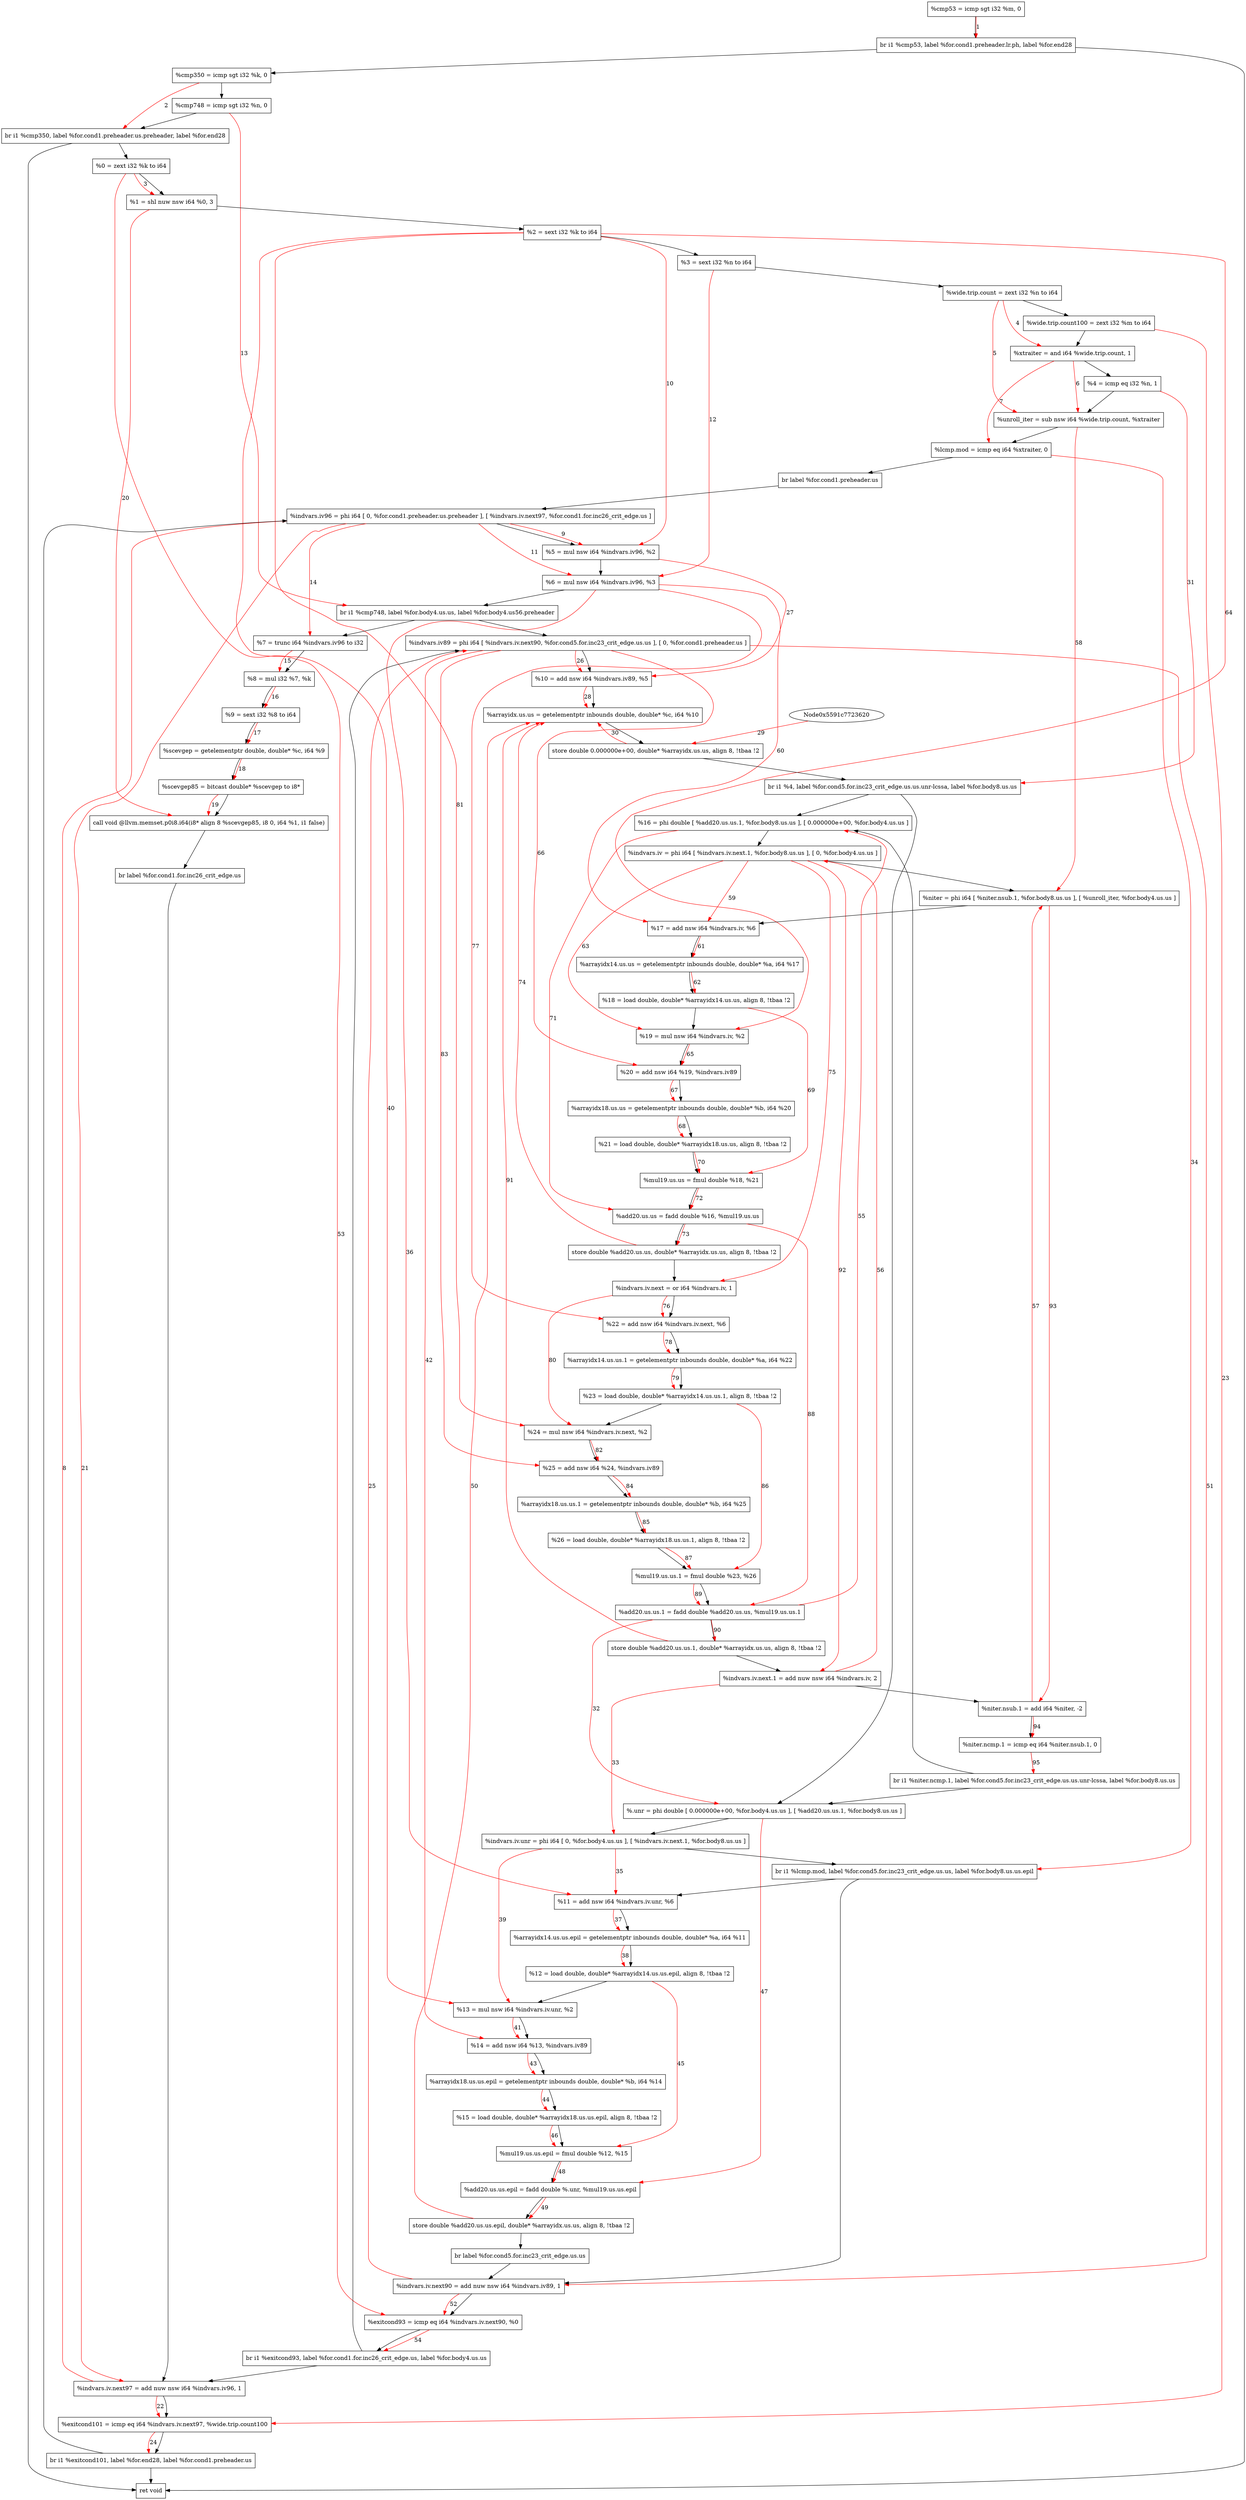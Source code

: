 digraph "CDFG for'func' function" {
	Node0x5591c7720d80[shape=record, label="  %cmp53 = icmp sgt i32 %m, 0"]
	Node0x5591c76aac98[shape=record, label="  br i1 %cmp53, label %for.cond1.preheader.lr.ph, label %for.end28"]
	Node0x5591c7721010[shape=record, label="  %cmp350 = icmp sgt i32 %k, 0"]
	Node0x5591c77210a0[shape=record, label="  %cmp748 = icmp sgt i32 %n, 0"]
	Node0x5591c76aadb8[shape=record, label="  br i1 %cmp350, label %for.cond1.preheader.us.preheader, label %for.end28"]
	Node0x5591c77206c8[shape=record, label="  %0 = zext i32 %k to i64"]
	Node0x5591c7721380[shape=record, label="  %1 = shl nuw nsw i64 %0, 3"]
	Node0x5591c77213f8[shape=record, label="  %2 = sext i32 %k to i64"]
	Node0x5591c7721458[shape=record, label="  %3 = sext i32 %n to i64"]
	Node0x5591c77214b8[shape=record, label="  %wide.trip.count = zext i32 %n to i64"]
	Node0x5591c7721578[shape=record, label="  %wide.trip.count100 = zext i32 %m to i64"]
	Node0x5591c7721650[shape=record, label="  %xtraiter = and i64 %wide.trip.count, 1"]
	Node0x5591c7721720[shape=record, label="  %4 = icmp eq i32 %n, 1"]
	Node0x5591c77217e0[shape=record, label="  %unroll_iter = sub nsw i64 %wide.trip.count, %xtraiter"]
	Node0x5591c7721880[shape=record, label="  %lcmp.mod = icmp eq i64 %xtraiter, 0"]
	Node0x5591c7721a18[shape=record, label="  br label %for.cond1.preheader.us"]
	Node0x5591c7721bb8[shape=record, label="  %indvars.iv96 = phi i64 [ 0, %for.cond1.preheader.us.preheader ], [ %indvars.iv.next97, %for.cond1.for.inc26_crit_edge.us ]"]
	Node0x5591c7721c80[shape=record, label="  %5 = mul nsw i64 %indvars.iv96, %2"]
	Node0x5591c7721cf0[shape=record, label="  %6 = mul nsw i64 %indvars.iv96, %3"]
	Node0x5591c76b6228[shape=record, label="  br i1 %cmp748, label %for.body4.us.us, label %for.body4.us56.preheader"]
	Node0x5591c7721ee8[shape=record, label="  %7 = trunc i64 %indvars.iv96 to i32"]
	Node0x5591c7721f90[shape=record, label="  %8 = mul i32 %7, %k"]
	Node0x5591c7721fe8[shape=record, label="  %9 = sext i32 %8 to i64"]
	Node0x5591c7722060[shape=record, label="  %scevgep = getelementptr double, double* %c, i64 %9"]
	Node0x5591c77220c8[shape=record, label="  %scevgep85 = bitcast double* %scevgep to i8*"]
	Node0x5591c77227f8[shape=record, label="  call void @llvm.memset.p0i8.i64(i8* align 8 %scevgep85, i8 0, i64 %1, i1 false)"]
	Node0x5591c7722898[shape=record, label="  br label %for.cond1.for.inc26_crit_edge.us"]
	Node0x5591c7722910[shape=record, label="  %indvars.iv.next97 = add nuw nsw i64 %indvars.iv96, 1"]
	Node0x5591c7722980[shape=record, label="  %exitcond101 = icmp eq i64 %indvars.iv.next97, %wide.trip.count100"]
	Node0x5591c76b6588[shape=record, label="  br i1 %exitcond101, label %for.end28, label %for.cond1.preheader.us"]
	Node0x5591c7722a88[shape=record, label="  %indvars.iv89 = phi i64 [ %indvars.iv.next90, %for.cond5.for.inc23_crit_edge.us.us ], [ 0, %for.cond1.preheader.us ]"]
	Node0x5591c7722b50[shape=record, label="  %10 = add nsw i64 %indvars.iv89, %5"]
	Node0x5591c7722bc0[shape=record, label="  %arrayidx.us.us = getelementptr inbounds double, double* %c, i64 %10"]
	Node0x5591c7723690[shape=record, label="  store double 0.000000e+00, double* %arrayidx.us.us, align 8, !tbaa !2"]
	Node0x5591c7724868[shape=record, label="  br i1 %4, label %for.cond5.for.inc23_crit_edge.us.us.unr-lcssa, label %for.body8.us.us"]
	Node0x5591c7725198[shape=record, label="  %.unr = phi double [ 0.000000e+00, %for.body4.us.us ], [ %add20.us.us.1, %for.body8.us.us ]"]
	Node0x5591c7725338[shape=record, label="  %indvars.iv.unr = phi i64 [ 0, %for.body4.us.us ], [ %indvars.iv.next.1, %for.body8.us.us ]"]
	Node0x5591c7725548[shape=record, label="  br i1 %lcmp.mod, label %for.cond5.for.inc23_crit_edge.us.us, label %for.body8.us.us.epil"]
	Node0x5591c77255f0[shape=record, label="  %11 = add nsw i64 %indvars.iv.unr, %6"]
	Node0x5591c7725660[shape=record, label="  %arrayidx14.us.us.epil = getelementptr inbounds double, double* %a, i64 %11"]
	Node0x5591c7725498[shape=record, label="  %12 = load double, double* %arrayidx14.us.us.epil, align 8, !tbaa !2"]
	Node0x5591c7725d80[shape=record, label="  %13 = mul nsw i64 %indvars.iv.unr, %2"]
	Node0x5591c7725df0[shape=record, label="  %14 = add nsw i64 %13, %indvars.iv89"]
	Node0x5591c7725e60[shape=record, label="  %arrayidx18.us.us.epil = getelementptr inbounds double, double* %b, i64 %14"]
	Node0x5591c7725ef8[shape=record, label="  %15 = load double, double* %arrayidx18.us.us.epil, align 8, !tbaa !2"]
	Node0x5591c7725f70[shape=record, label="  %mul19.us.us.epil = fmul double %12, %15"]
	Node0x5591c7726010[shape=record, label="  %add20.us.us.epil = fadd double %.unr, %mul19.us.us.epil"]
	Node0x5591c77260b0[shape=record, label="  store double %add20.us.us.epil, double* %arrayidx.us.us, align 8, !tbaa !2"]
	Node0x5591c7726118[shape=record, label="  br label %for.cond5.for.inc23_crit_edge.us.us"]
	Node0x5591c7726190[shape=record, label="  %indvars.iv.next90 = add nuw nsw i64 %indvars.iv89, 1"]
	Node0x5591c7726200[shape=record, label="  %exitcond93 = icmp eq i64 %indvars.iv.next90, %0"]
	Node0x5591c7726288[shape=record, label="  br i1 %exitcond93, label %for.cond1.for.inc26_crit_edge.us, label %for.body4.us.us"]
	Node0x5591c77262d8[shape=record, label="  %16 = phi double [ %add20.us.us.1, %for.body8.us.us ], [ 0.000000e+00, %for.body4.us.us ]"]
	Node0x5591c7726378[shape=record, label="  %indvars.iv = phi i64 [ %indvars.iv.next.1, %for.body8.us.us ], [ 0, %for.body4.us.us ]"]
	Node0x5591c7726418[shape=record, label="  %niter = phi i64 [ %niter.nsub.1, %for.body8.us.us ], [ %unroll_iter, %for.body4.us.us ]"]
	Node0x5591c77264e0[shape=record, label="  %17 = add nsw i64 %indvars.iv, %6"]
	Node0x5591c7726550[shape=record, label="  %arrayidx14.us.us = getelementptr inbounds double, double* %a, i64 %17"]
	Node0x5591c7721dc8[shape=record, label="  %18 = load double, double* %arrayidx14.us.us, align 8, !tbaa !2"]
	Node0x5591c7726630[shape=record, label="  %19 = mul nsw i64 %indvars.iv, %2"]
	Node0x5591c77266a0[shape=record, label="  %20 = add nsw i64 %19, %indvars.iv89"]
	Node0x5591c7726710[shape=record, label="  %arrayidx18.us.us = getelementptr inbounds double, double* %b, i64 %20"]
	Node0x5591c77219b8[shape=record, label="  %21 = load double, double* %arrayidx18.us.us, align 8, !tbaa !2"]
	Node0x5591c77267c0[shape=record, label="  %mul19.us.us = fmul double %18, %21"]
	Node0x5591c7726830[shape=record, label="  %add20.us.us = fadd double %16, %mul19.us.us"]
	Node0x5591c77268a0[shape=record, label="  store double %add20.us.us, double* %arrayidx.us.us, align 8, !tbaa !2"]
	Node0x5591c7726920[shape=record, label="  %indvars.iv.next = or i64 %indvars.iv, 1"]
	Node0x5591c77269f0[shape=record, label="  %22 = add nsw i64 %indvars.iv.next, %6"]
	Node0x5591c7726a60[shape=record, label="  %arrayidx14.us.us.1 = getelementptr inbounds double, double* %a, i64 %22"]
	Node0x5591c7727148[shape=record, label="  %23 = load double, double* %arrayidx14.us.us.1, align 8, !tbaa !2"]
	Node0x5591c77271c0[shape=record, label="  %24 = mul nsw i64 %indvars.iv.next, %2"]
	Node0x5591c7727230[shape=record, label="  %25 = add nsw i64 %24, %indvars.iv89"]
	Node0x5591c77272a0[shape=record, label="  %arrayidx18.us.us.1 = getelementptr inbounds double, double* %b, i64 %25"]
	Node0x5591c7727338[shape=record, label="  %26 = load double, double* %arrayidx18.us.us.1, align 8, !tbaa !2"]
	Node0x5591c77273b0[shape=record, label="  %mul19.us.us.1 = fmul double %23, %26"]
	Node0x5591c7727420[shape=record, label="  %add20.us.us.1 = fadd double %add20.us.us, %mul19.us.us.1"]
	Node0x5591c7727490[shape=record, label="  store double %add20.us.us.1, double* %arrayidx.us.us, align 8, !tbaa !2"]
	Node0x5591c7727510[shape=record, label="  %indvars.iv.next.1 = add nuw nsw i64 %indvars.iv, 2"]
	Node0x5591c7727580[shape=record, label="  %niter.nsub.1 = add i64 %niter, -2"]
	Node0x5591c77275f0[shape=record, label="  %niter.ncmp.1 = icmp eq i64 %niter.nsub.1, 0"]
	Node0x5591c76b6348[shape=record, label="  br i1 %niter.ncmp.1, label %for.cond5.for.inc23_crit_edge.us.us.unr-lcssa, label %for.body8.us.us"]
	Node0x5591c7724620[shape=record, label="  ret void"]
	Node0x5591c7720d80 -> Node0x5591c76aac98
	Node0x5591c76aac98 -> Node0x5591c7721010
	Node0x5591c76aac98 -> Node0x5591c7724620
	Node0x5591c7721010 -> Node0x5591c77210a0
	Node0x5591c77210a0 -> Node0x5591c76aadb8
	Node0x5591c76aadb8 -> Node0x5591c77206c8
	Node0x5591c76aadb8 -> Node0x5591c7724620
	Node0x5591c77206c8 -> Node0x5591c7721380
	Node0x5591c7721380 -> Node0x5591c77213f8
	Node0x5591c77213f8 -> Node0x5591c7721458
	Node0x5591c7721458 -> Node0x5591c77214b8
	Node0x5591c77214b8 -> Node0x5591c7721578
	Node0x5591c7721578 -> Node0x5591c7721650
	Node0x5591c7721650 -> Node0x5591c7721720
	Node0x5591c7721720 -> Node0x5591c77217e0
	Node0x5591c77217e0 -> Node0x5591c7721880
	Node0x5591c7721880 -> Node0x5591c7721a18
	Node0x5591c7721a18 -> Node0x5591c7721bb8
	Node0x5591c7721bb8 -> Node0x5591c7721c80
	Node0x5591c7721c80 -> Node0x5591c7721cf0
	Node0x5591c7721cf0 -> Node0x5591c76b6228
	Node0x5591c76b6228 -> Node0x5591c7722a88
	Node0x5591c76b6228 -> Node0x5591c7721ee8
	Node0x5591c7721ee8 -> Node0x5591c7721f90
	Node0x5591c7721f90 -> Node0x5591c7721fe8
	Node0x5591c7721fe8 -> Node0x5591c7722060
	Node0x5591c7722060 -> Node0x5591c77220c8
	Node0x5591c77220c8 -> Node0x5591c77227f8
	Node0x5591c77227f8 -> Node0x5591c7722898
	Node0x5591c7722898 -> Node0x5591c7722910
	Node0x5591c7722910 -> Node0x5591c7722980
	Node0x5591c7722980 -> Node0x5591c76b6588
	Node0x5591c76b6588 -> Node0x5591c7724620
	Node0x5591c76b6588 -> Node0x5591c7721bb8
	Node0x5591c7722a88 -> Node0x5591c7722b50
	Node0x5591c7722b50 -> Node0x5591c7722bc0
	Node0x5591c7722bc0 -> Node0x5591c7723690
	Node0x5591c7723690 -> Node0x5591c7724868
	Node0x5591c7724868 -> Node0x5591c7725198
	Node0x5591c7724868 -> Node0x5591c77262d8
	Node0x5591c7725198 -> Node0x5591c7725338
	Node0x5591c7725338 -> Node0x5591c7725548
	Node0x5591c7725548 -> Node0x5591c7726190
	Node0x5591c7725548 -> Node0x5591c77255f0
	Node0x5591c77255f0 -> Node0x5591c7725660
	Node0x5591c7725660 -> Node0x5591c7725498
	Node0x5591c7725498 -> Node0x5591c7725d80
	Node0x5591c7725d80 -> Node0x5591c7725df0
	Node0x5591c7725df0 -> Node0x5591c7725e60
	Node0x5591c7725e60 -> Node0x5591c7725ef8
	Node0x5591c7725ef8 -> Node0x5591c7725f70
	Node0x5591c7725f70 -> Node0x5591c7726010
	Node0x5591c7726010 -> Node0x5591c77260b0
	Node0x5591c77260b0 -> Node0x5591c7726118
	Node0x5591c7726118 -> Node0x5591c7726190
	Node0x5591c7726190 -> Node0x5591c7726200
	Node0x5591c7726200 -> Node0x5591c7726288
	Node0x5591c7726288 -> Node0x5591c7722910
	Node0x5591c7726288 -> Node0x5591c7722a88
	Node0x5591c77262d8 -> Node0x5591c7726378
	Node0x5591c7726378 -> Node0x5591c7726418
	Node0x5591c7726418 -> Node0x5591c77264e0
	Node0x5591c77264e0 -> Node0x5591c7726550
	Node0x5591c7726550 -> Node0x5591c7721dc8
	Node0x5591c7721dc8 -> Node0x5591c7726630
	Node0x5591c7726630 -> Node0x5591c77266a0
	Node0x5591c77266a0 -> Node0x5591c7726710
	Node0x5591c7726710 -> Node0x5591c77219b8
	Node0x5591c77219b8 -> Node0x5591c77267c0
	Node0x5591c77267c0 -> Node0x5591c7726830
	Node0x5591c7726830 -> Node0x5591c77268a0
	Node0x5591c77268a0 -> Node0x5591c7726920
	Node0x5591c7726920 -> Node0x5591c77269f0
	Node0x5591c77269f0 -> Node0x5591c7726a60
	Node0x5591c7726a60 -> Node0x5591c7727148
	Node0x5591c7727148 -> Node0x5591c77271c0
	Node0x5591c77271c0 -> Node0x5591c7727230
	Node0x5591c7727230 -> Node0x5591c77272a0
	Node0x5591c77272a0 -> Node0x5591c7727338
	Node0x5591c7727338 -> Node0x5591c77273b0
	Node0x5591c77273b0 -> Node0x5591c7727420
	Node0x5591c7727420 -> Node0x5591c7727490
	Node0x5591c7727490 -> Node0x5591c7727510
	Node0x5591c7727510 -> Node0x5591c7727580
	Node0x5591c7727580 -> Node0x5591c77275f0
	Node0x5591c77275f0 -> Node0x5591c76b6348
	Node0x5591c76b6348 -> Node0x5591c7725198
	Node0x5591c76b6348 -> Node0x5591c77262d8
edge [color=red]
	Node0x5591c7720d80 -> Node0x5591c76aac98[label="1"]
	Node0x5591c7721010 -> Node0x5591c76aadb8[label="2"]
	Node0x5591c77206c8 -> Node0x5591c7721380[label="3"]
	Node0x5591c77214b8 -> Node0x5591c7721650[label="4"]
	Node0x5591c77214b8 -> Node0x5591c77217e0[label="5"]
	Node0x5591c7721650 -> Node0x5591c77217e0[label="6"]
	Node0x5591c7721650 -> Node0x5591c7721880[label="7"]
	Node0x5591c7722910 -> Node0x5591c7721bb8[label="8"]
	Node0x5591c7721bb8 -> Node0x5591c7721c80[label="9"]
	Node0x5591c77213f8 -> Node0x5591c7721c80[label="10"]
	Node0x5591c7721bb8 -> Node0x5591c7721cf0[label="11"]
	Node0x5591c7721458 -> Node0x5591c7721cf0[label="12"]
	Node0x5591c77210a0 -> Node0x5591c76b6228[label="13"]
	Node0x5591c7721bb8 -> Node0x5591c7721ee8[label="14"]
	Node0x5591c7721ee8 -> Node0x5591c7721f90[label="15"]
	Node0x5591c7721f90 -> Node0x5591c7721fe8[label="16"]
	Node0x5591c7721fe8 -> Node0x5591c7722060[label="17"]
	Node0x5591c7722060 -> Node0x5591c77220c8[label="18"]
	Node0x5591c77220c8 -> Node0x5591c77227f8[label="19"]
	Node0x5591c7721380 -> Node0x5591c77227f8[label="20"]
	Node0x5591c7721bb8 -> Node0x5591c7722910[label="21"]
	Node0x5591c7722910 -> Node0x5591c7722980[label="22"]
	Node0x5591c7721578 -> Node0x5591c7722980[label="23"]
	Node0x5591c7722980 -> Node0x5591c76b6588[label="24"]
	Node0x5591c7726190 -> Node0x5591c7722a88[label="25"]
	Node0x5591c7722a88 -> Node0x5591c7722b50[label="26"]
	Node0x5591c7721c80 -> Node0x5591c7722b50[label="27"]
	Node0x5591c7722b50 -> Node0x5591c7722bc0[label="28"]
	Node0x5591c7723620 -> Node0x5591c7723690[label="29"]
	Node0x5591c7723690 -> Node0x5591c7722bc0[label="30"]
	Node0x5591c7721720 -> Node0x5591c7724868[label="31"]
	Node0x5591c7727420 -> Node0x5591c7725198[label="32"]
	Node0x5591c7727510 -> Node0x5591c7725338[label="33"]
	Node0x5591c7721880 -> Node0x5591c7725548[label="34"]
	Node0x5591c7725338 -> Node0x5591c77255f0[label="35"]
	Node0x5591c7721cf0 -> Node0x5591c77255f0[label="36"]
	Node0x5591c77255f0 -> Node0x5591c7725660[label="37"]
	Node0x5591c7725660 -> Node0x5591c7725498[label="38"]
	Node0x5591c7725338 -> Node0x5591c7725d80[label="39"]
	Node0x5591c77213f8 -> Node0x5591c7725d80[label="40"]
	Node0x5591c7725d80 -> Node0x5591c7725df0[label="41"]
	Node0x5591c7722a88 -> Node0x5591c7725df0[label="42"]
	Node0x5591c7725df0 -> Node0x5591c7725e60[label="43"]
	Node0x5591c7725e60 -> Node0x5591c7725ef8[label="44"]
	Node0x5591c7725498 -> Node0x5591c7725f70[label="45"]
	Node0x5591c7725ef8 -> Node0x5591c7725f70[label="46"]
	Node0x5591c7725198 -> Node0x5591c7726010[label="47"]
	Node0x5591c7725f70 -> Node0x5591c7726010[label="48"]
	Node0x5591c7726010 -> Node0x5591c77260b0[label="49"]
	Node0x5591c77260b0 -> Node0x5591c7722bc0[label="50"]
	Node0x5591c7722a88 -> Node0x5591c7726190[label="51"]
	Node0x5591c7726190 -> Node0x5591c7726200[label="52"]
	Node0x5591c77206c8 -> Node0x5591c7726200[label="53"]
	Node0x5591c7726200 -> Node0x5591c7726288[label="54"]
	Node0x5591c7727420 -> Node0x5591c77262d8[label="55"]
	Node0x5591c7727510 -> Node0x5591c7726378[label="56"]
	Node0x5591c7727580 -> Node0x5591c7726418[label="57"]
	Node0x5591c77217e0 -> Node0x5591c7726418[label="58"]
	Node0x5591c7726378 -> Node0x5591c77264e0[label="59"]
	Node0x5591c7721cf0 -> Node0x5591c77264e0[label="60"]
	Node0x5591c77264e0 -> Node0x5591c7726550[label="61"]
	Node0x5591c7726550 -> Node0x5591c7721dc8[label="62"]
	Node0x5591c7726378 -> Node0x5591c7726630[label="63"]
	Node0x5591c77213f8 -> Node0x5591c7726630[label="64"]
	Node0x5591c7726630 -> Node0x5591c77266a0[label="65"]
	Node0x5591c7722a88 -> Node0x5591c77266a0[label="66"]
	Node0x5591c77266a0 -> Node0x5591c7726710[label="67"]
	Node0x5591c7726710 -> Node0x5591c77219b8[label="68"]
	Node0x5591c7721dc8 -> Node0x5591c77267c0[label="69"]
	Node0x5591c77219b8 -> Node0x5591c77267c0[label="70"]
	Node0x5591c77262d8 -> Node0x5591c7726830[label="71"]
	Node0x5591c77267c0 -> Node0x5591c7726830[label="72"]
	Node0x5591c7726830 -> Node0x5591c77268a0[label="73"]
	Node0x5591c77268a0 -> Node0x5591c7722bc0[label="74"]
	Node0x5591c7726378 -> Node0x5591c7726920[label="75"]
	Node0x5591c7726920 -> Node0x5591c77269f0[label="76"]
	Node0x5591c7721cf0 -> Node0x5591c77269f0[label="77"]
	Node0x5591c77269f0 -> Node0x5591c7726a60[label="78"]
	Node0x5591c7726a60 -> Node0x5591c7727148[label="79"]
	Node0x5591c7726920 -> Node0x5591c77271c0[label="80"]
	Node0x5591c77213f8 -> Node0x5591c77271c0[label="81"]
	Node0x5591c77271c0 -> Node0x5591c7727230[label="82"]
	Node0x5591c7722a88 -> Node0x5591c7727230[label="83"]
	Node0x5591c7727230 -> Node0x5591c77272a0[label="84"]
	Node0x5591c77272a0 -> Node0x5591c7727338[label="85"]
	Node0x5591c7727148 -> Node0x5591c77273b0[label="86"]
	Node0x5591c7727338 -> Node0x5591c77273b0[label="87"]
	Node0x5591c7726830 -> Node0x5591c7727420[label="88"]
	Node0x5591c77273b0 -> Node0x5591c7727420[label="89"]
	Node0x5591c7727420 -> Node0x5591c7727490[label="90"]
	Node0x5591c7727490 -> Node0x5591c7722bc0[label="91"]
	Node0x5591c7726378 -> Node0x5591c7727510[label="92"]
	Node0x5591c7726418 -> Node0x5591c7727580[label="93"]
	Node0x5591c7727580 -> Node0x5591c77275f0[label="94"]
	Node0x5591c77275f0 -> Node0x5591c76b6348[label="95"]
}
